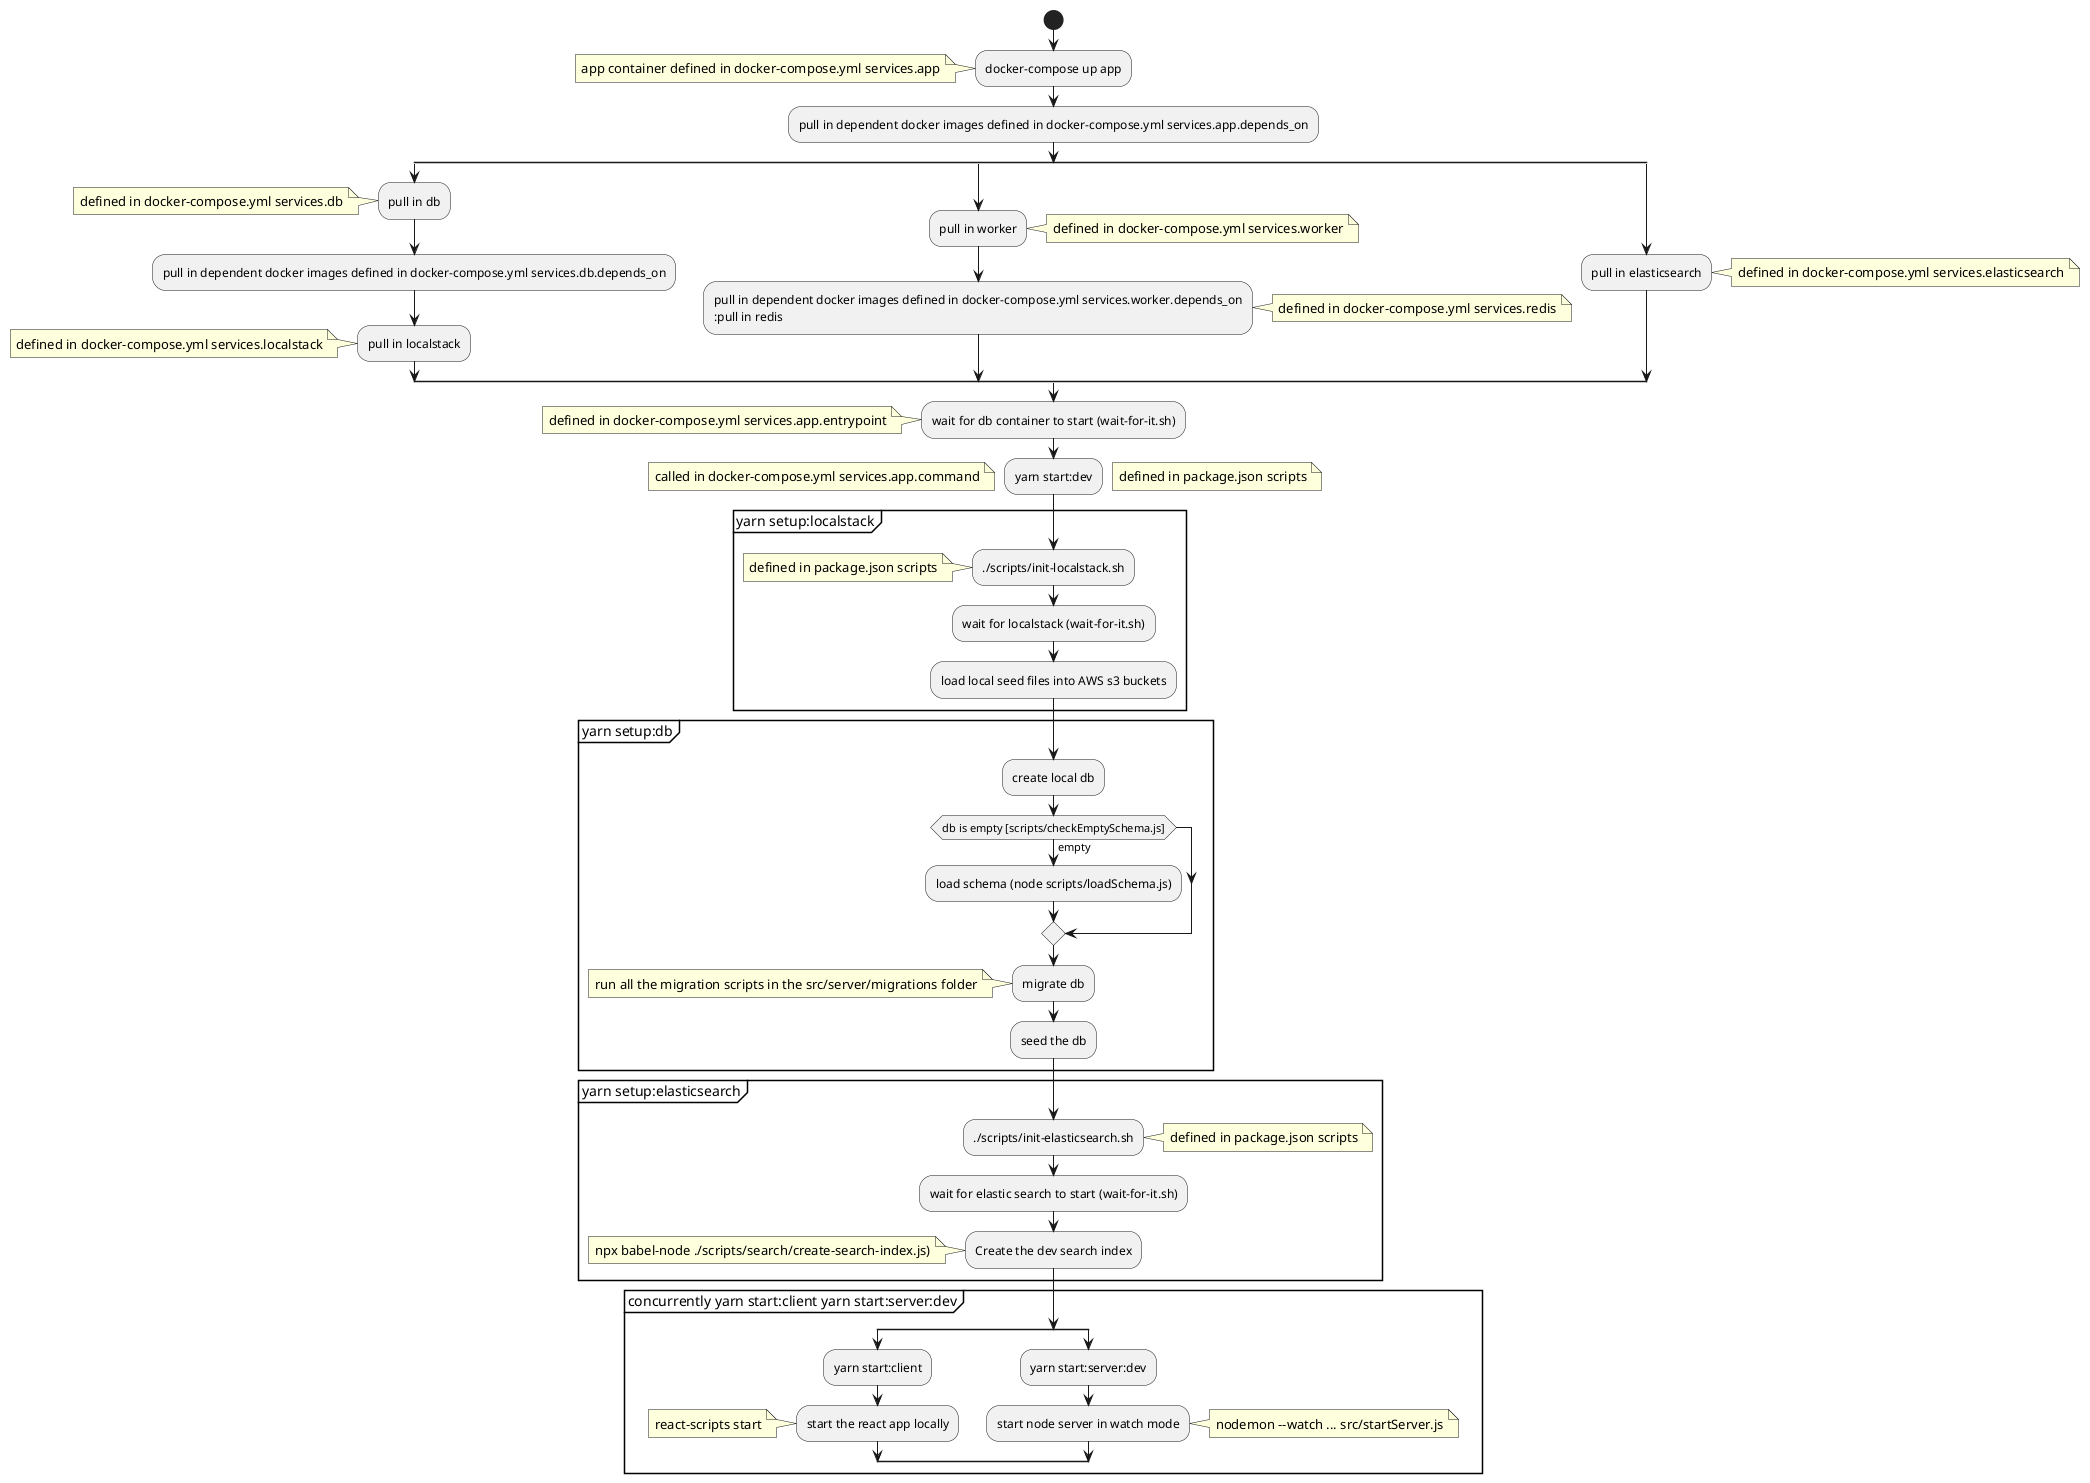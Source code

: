 @startuml
start
:docker-compose up app;
note left: app container defined in docker-compose.yml services.app
:pull in dependent docker images defined in docker-compose.yml services.app.depends_on;
split
  :pull in db;
  note left: defined in docker-compose.yml services.db
  :pull in dependent docker images defined in docker-compose.yml services.db.depends_on;
  :pull in localstack;
  note left: defined in docker-compose.yml services.localstack
split again
  :pull in worker;
  note right: defined in docker-compose.yml services.worker
  :pull in dependent docker images defined in docker-compose.yml services.worker.depends_on
  :pull in redis;
  note right: defined in docker-compose.yml services.redis
split again
  :pull in elasticsearch;
  note right: defined in docker-compose.yml services.elasticsearch
end split
:wait for db container to start (wait-for-it.sh);
note left: defined in docker-compose.yml services.app.entrypoint
:yarn start:dev;
note left: called in docker-compose.yml services.app.command
note right: defined in package.json scripts
group yarn setup:localstack
:./scripts/init-localstack.sh;
note left: defined in package.json scripts
:wait for localstack (wait-for-it.sh);
:load local seed files into AWS s3 buckets;
end group
group yarn setup:db
:create local db;
if (db is empty [scripts/checkEmptySchema.js]) then (empty)
  :load schema (node scripts/loadSchema.js);
endif
:migrate db;
note left: run all the migration scripts in the src/server/migrations folder
:seed the db;
end group
group yarn setup:elasticsearch
:./scripts/init-elasticsearch.sh;
note right: defined in package.json scripts
:wait for elastic search to start (wait-for-it.sh);
:Create the dev search index;
note left: npx babel-node ./scripts/search/create-search-index.js)
end group
group concurrently yarn start:client yarn start:server:dev
split
:yarn start:client;
:start the react app locally;
note left: react-scripts start
split again
:yarn start:server:dev;
:start node server in watch mode;
note right: nodemon --watch ... src/startServer.js
end split
end group
@enduml